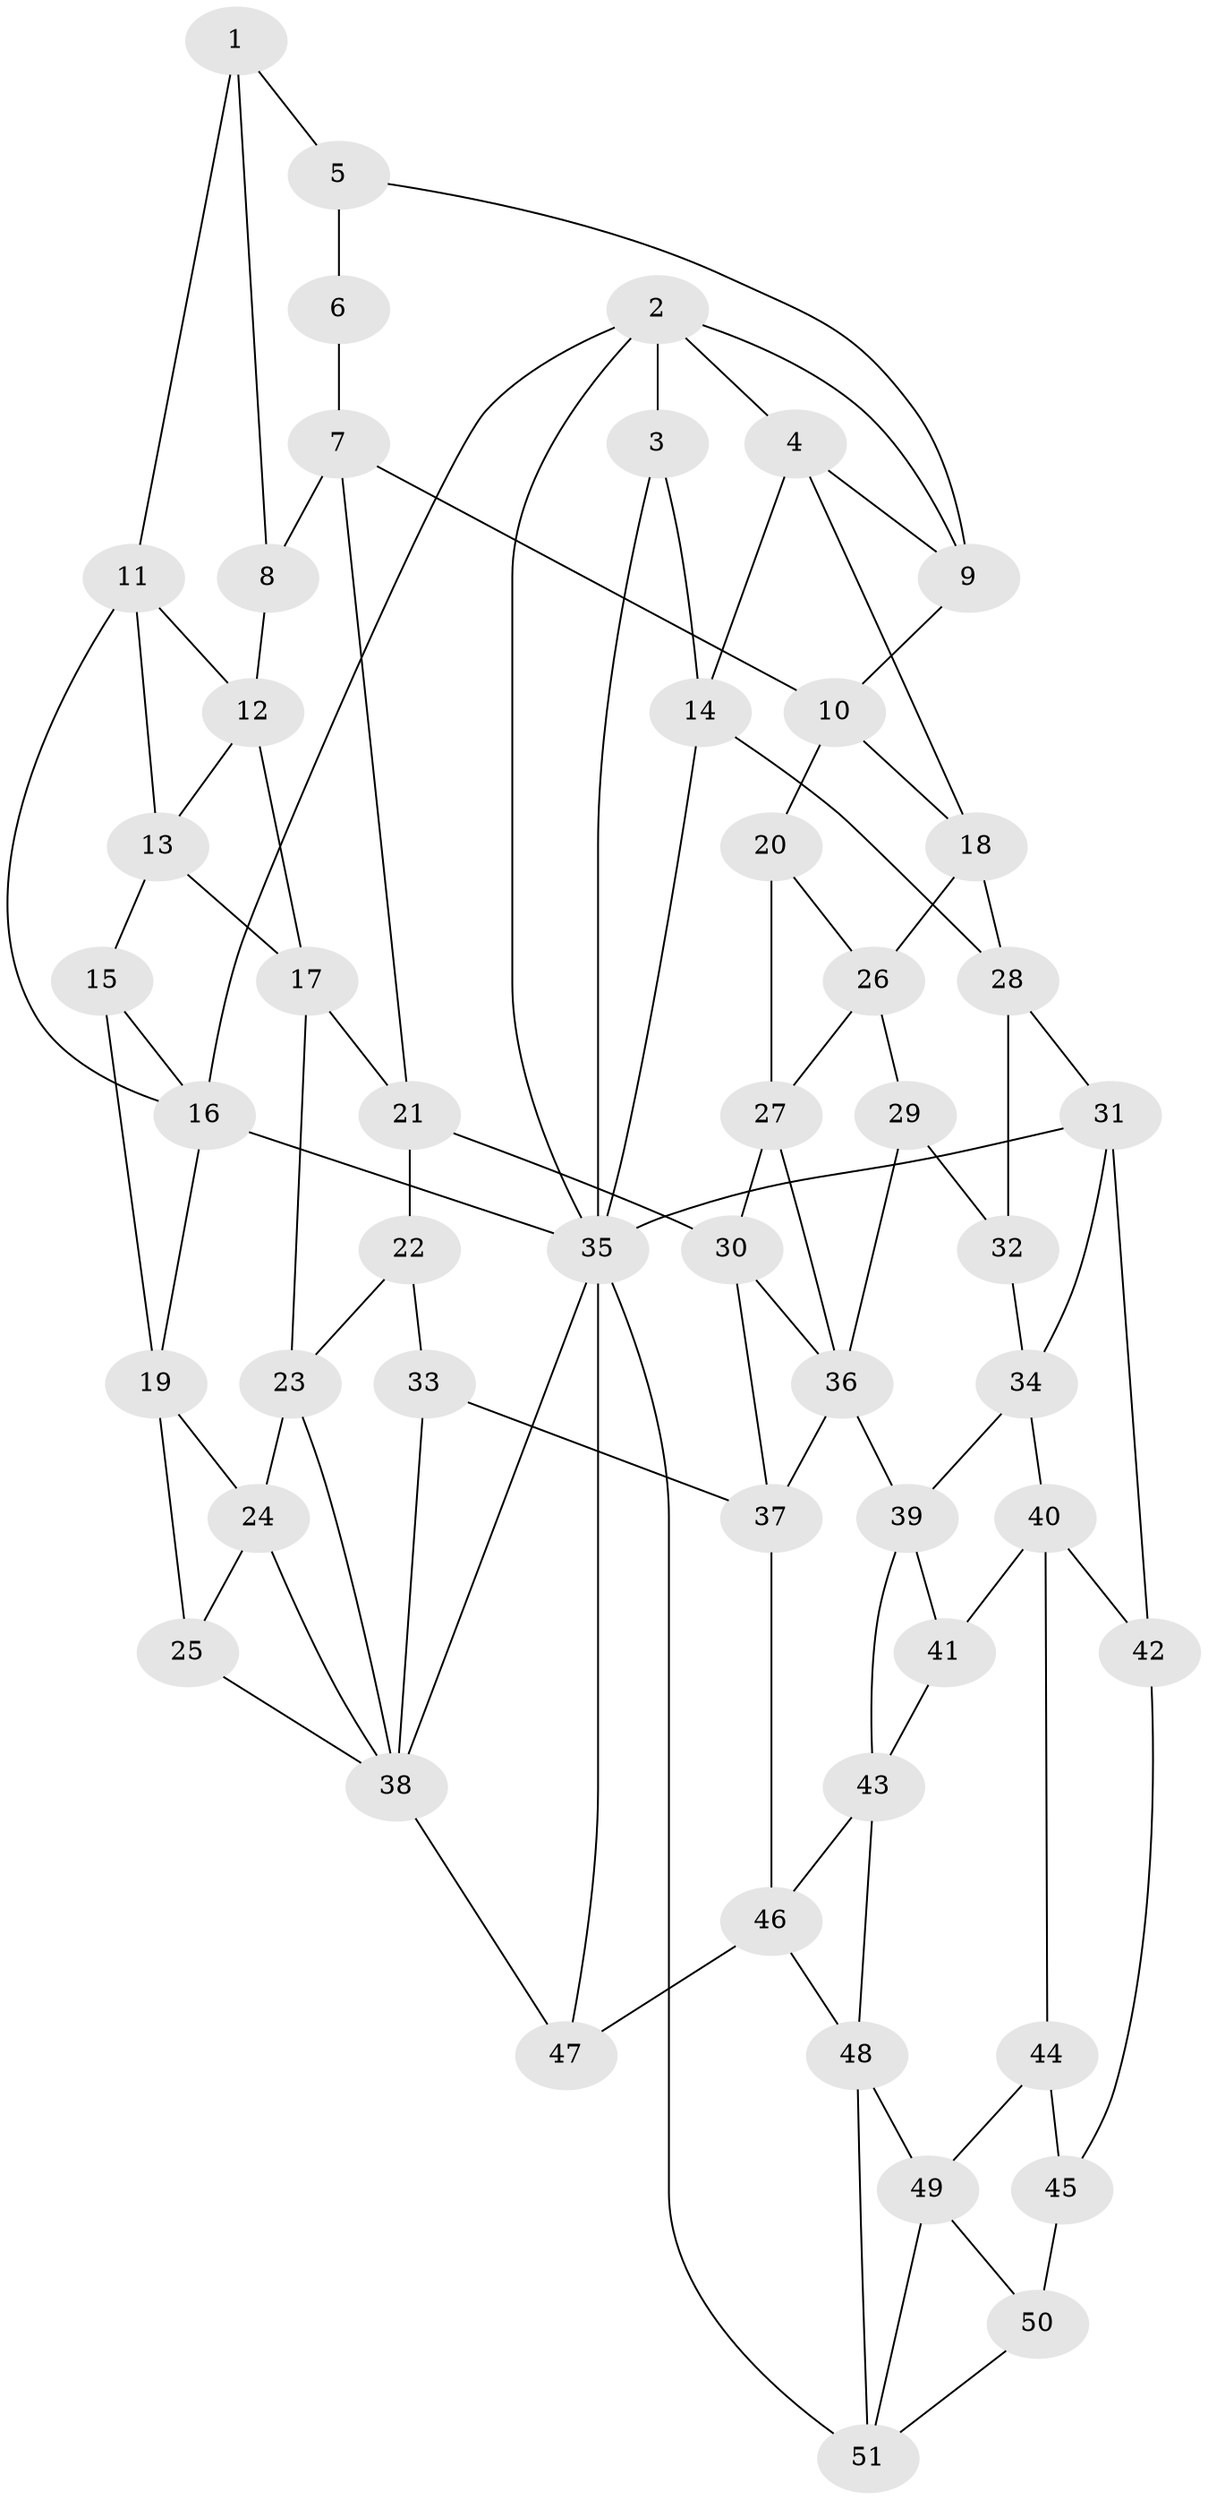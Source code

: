 // original degree distribution, {3: 0.029411764705882353, 6: 0.20588235294117646, 5: 0.5588235294117647, 4: 0.20588235294117646}
// Generated by graph-tools (version 1.1) at 2025/27/03/09/25 03:27:05]
// undirected, 51 vertices, 97 edges
graph export_dot {
graph [start="1"]
  node [color=gray90,style=filled];
  1;
  2;
  3;
  4;
  5;
  6;
  7;
  8;
  9;
  10;
  11;
  12;
  13;
  14;
  15;
  16;
  17;
  18;
  19;
  20;
  21;
  22;
  23;
  24;
  25;
  26;
  27;
  28;
  29;
  30;
  31;
  32;
  33;
  34;
  35;
  36;
  37;
  38;
  39;
  40;
  41;
  42;
  43;
  44;
  45;
  46;
  47;
  48;
  49;
  50;
  51;
  1 -- 5 [weight=1.0];
  1 -- 8 [weight=1.0];
  1 -- 11 [weight=1.0];
  2 -- 3 [weight=2.0];
  2 -- 4 [weight=1.0];
  2 -- 9 [weight=1.0];
  2 -- 16 [weight=1.0];
  2 -- 35 [weight=1.0];
  3 -- 14 [weight=1.0];
  3 -- 35 [weight=1.0];
  4 -- 9 [weight=1.0];
  4 -- 14 [weight=1.0];
  4 -- 18 [weight=1.0];
  5 -- 6 [weight=2.0];
  5 -- 9 [weight=1.0];
  6 -- 7 [weight=1.0];
  7 -- 8 [weight=1.0];
  7 -- 10 [weight=1.0];
  7 -- 21 [weight=1.0];
  8 -- 12 [weight=1.0];
  9 -- 10 [weight=1.0];
  10 -- 18 [weight=1.0];
  10 -- 20 [weight=1.0];
  11 -- 12 [weight=1.0];
  11 -- 13 [weight=1.0];
  11 -- 16 [weight=1.0];
  12 -- 13 [weight=1.0];
  12 -- 17 [weight=1.0];
  13 -- 15 [weight=1.0];
  13 -- 17 [weight=1.0];
  14 -- 28 [weight=1.0];
  14 -- 35 [weight=1.0];
  15 -- 16 [weight=1.0];
  15 -- 19 [weight=1.0];
  16 -- 19 [weight=1.0];
  16 -- 35 [weight=1.0];
  17 -- 21 [weight=1.0];
  17 -- 23 [weight=1.0];
  18 -- 26 [weight=1.0];
  18 -- 28 [weight=1.0];
  19 -- 24 [weight=1.0];
  19 -- 25 [weight=1.0];
  20 -- 26 [weight=1.0];
  20 -- 27 [weight=1.0];
  21 -- 22 [weight=1.0];
  21 -- 30 [weight=1.0];
  22 -- 23 [weight=1.0];
  22 -- 33 [weight=1.0];
  23 -- 24 [weight=1.0];
  23 -- 38 [weight=1.0];
  24 -- 25 [weight=1.0];
  24 -- 38 [weight=1.0];
  25 -- 38 [weight=1.0];
  26 -- 27 [weight=1.0];
  26 -- 29 [weight=1.0];
  27 -- 30 [weight=1.0];
  27 -- 36 [weight=1.0];
  28 -- 31 [weight=1.0];
  28 -- 32 [weight=1.0];
  29 -- 32 [weight=2.0];
  29 -- 36 [weight=1.0];
  30 -- 36 [weight=1.0];
  30 -- 37 [weight=1.0];
  31 -- 34 [weight=1.0];
  31 -- 35 [weight=1.0];
  31 -- 42 [weight=1.0];
  32 -- 34 [weight=1.0];
  33 -- 37 [weight=2.0];
  33 -- 38 [weight=1.0];
  34 -- 39 [weight=1.0];
  34 -- 40 [weight=1.0];
  35 -- 38 [weight=1.0];
  35 -- 47 [weight=1.0];
  35 -- 51 [weight=1.0];
  36 -- 37 [weight=1.0];
  36 -- 39 [weight=1.0];
  37 -- 46 [weight=1.0];
  38 -- 47 [weight=1.0];
  39 -- 41 [weight=1.0];
  39 -- 43 [weight=1.0];
  40 -- 41 [weight=1.0];
  40 -- 42 [weight=1.0];
  40 -- 44 [weight=1.0];
  41 -- 43 [weight=1.0];
  42 -- 45 [weight=1.0];
  43 -- 46 [weight=1.0];
  43 -- 48 [weight=1.0];
  44 -- 45 [weight=1.0];
  44 -- 49 [weight=1.0];
  45 -- 50 [weight=2.0];
  46 -- 47 [weight=1.0];
  46 -- 48 [weight=1.0];
  48 -- 49 [weight=1.0];
  48 -- 51 [weight=1.0];
  49 -- 50 [weight=1.0];
  49 -- 51 [weight=1.0];
  50 -- 51 [weight=1.0];
}
